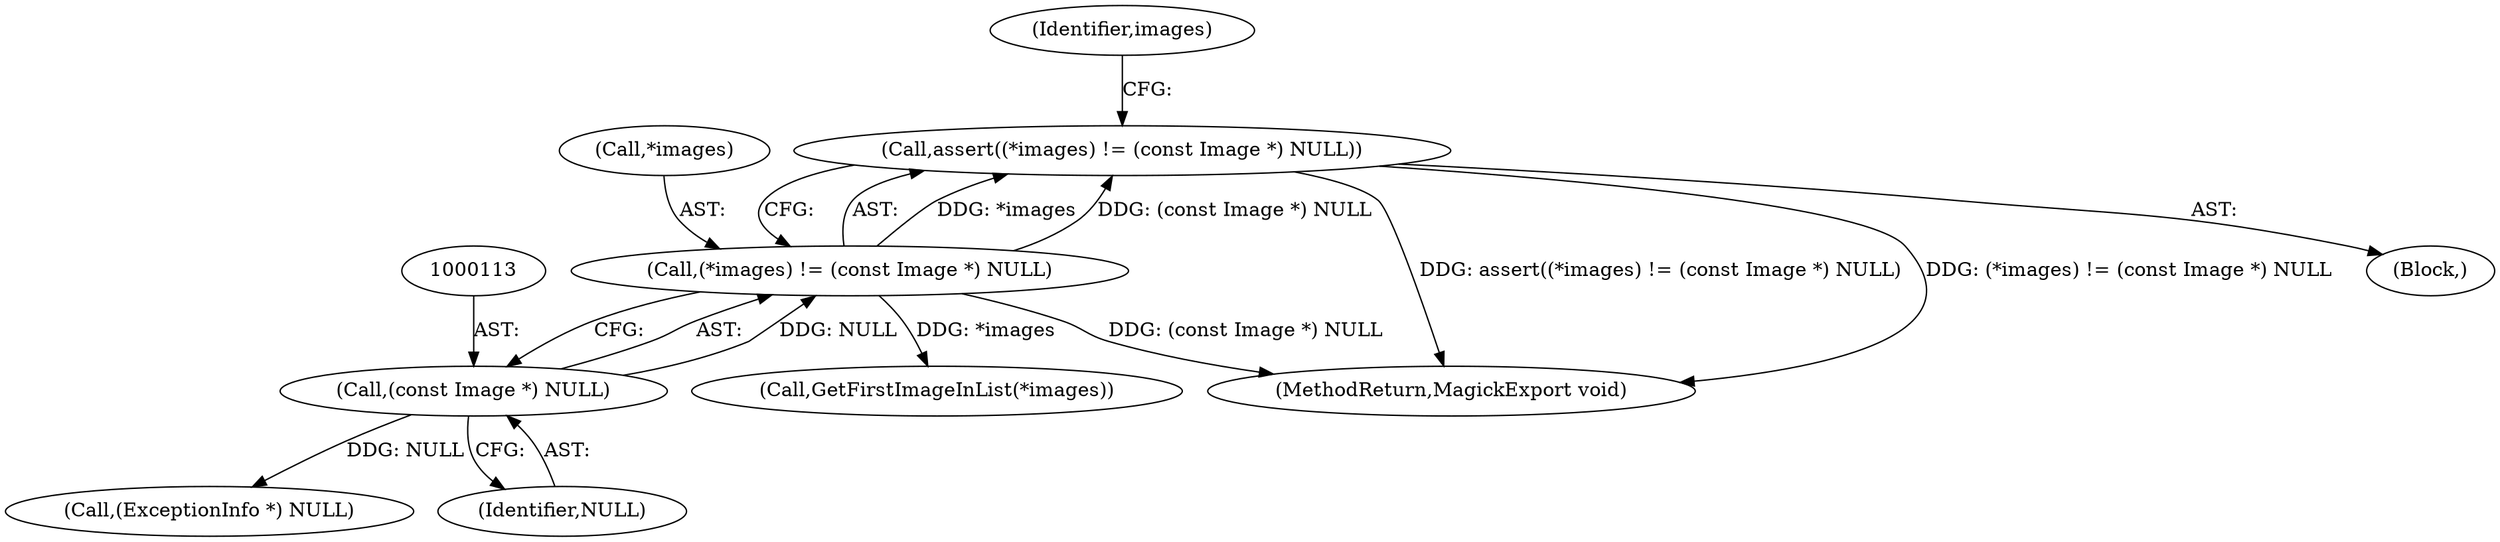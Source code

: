 digraph "0_ImageMagick6_1ddcf2e4f28029a888cadef2e757509ef5047ad8@API" {
"1000108" [label="(Call,assert((*images) != (const Image *) NULL))"];
"1000109" [label="(Call,(*images) != (const Image *) NULL)"];
"1000112" [label="(Call,(const Image *) NULL)"];
"1000153" [label="(Call,GetFirstImageInList(*images))"];
"1000284" [label="(MethodReturn,MagickExport void)"];
"1000108" [label="(Call,assert((*images) != (const Image *) NULL))"];
"1000110" [label="(Call,*images)"];
"1000142" [label="(Call,(ExceptionInfo *) NULL)"];
"1000109" [label="(Call,(*images) != (const Image *) NULL)"];
"1000104" [label="(Block,)"];
"1000119" [label="(Identifier,images)"];
"1000114" [label="(Identifier,NULL)"];
"1000112" [label="(Call,(const Image *) NULL)"];
"1000108" -> "1000104"  [label="AST: "];
"1000108" -> "1000109"  [label="CFG: "];
"1000109" -> "1000108"  [label="AST: "];
"1000119" -> "1000108"  [label="CFG: "];
"1000108" -> "1000284"  [label="DDG: assert((*images) != (const Image *) NULL)"];
"1000108" -> "1000284"  [label="DDG: (*images) != (const Image *) NULL"];
"1000109" -> "1000108"  [label="DDG: *images"];
"1000109" -> "1000108"  [label="DDG: (const Image *) NULL"];
"1000109" -> "1000112"  [label="CFG: "];
"1000110" -> "1000109"  [label="AST: "];
"1000112" -> "1000109"  [label="AST: "];
"1000109" -> "1000284"  [label="DDG: (const Image *) NULL"];
"1000112" -> "1000109"  [label="DDG: NULL"];
"1000109" -> "1000153"  [label="DDG: *images"];
"1000112" -> "1000114"  [label="CFG: "];
"1000113" -> "1000112"  [label="AST: "];
"1000114" -> "1000112"  [label="AST: "];
"1000112" -> "1000142"  [label="DDG: NULL"];
}
